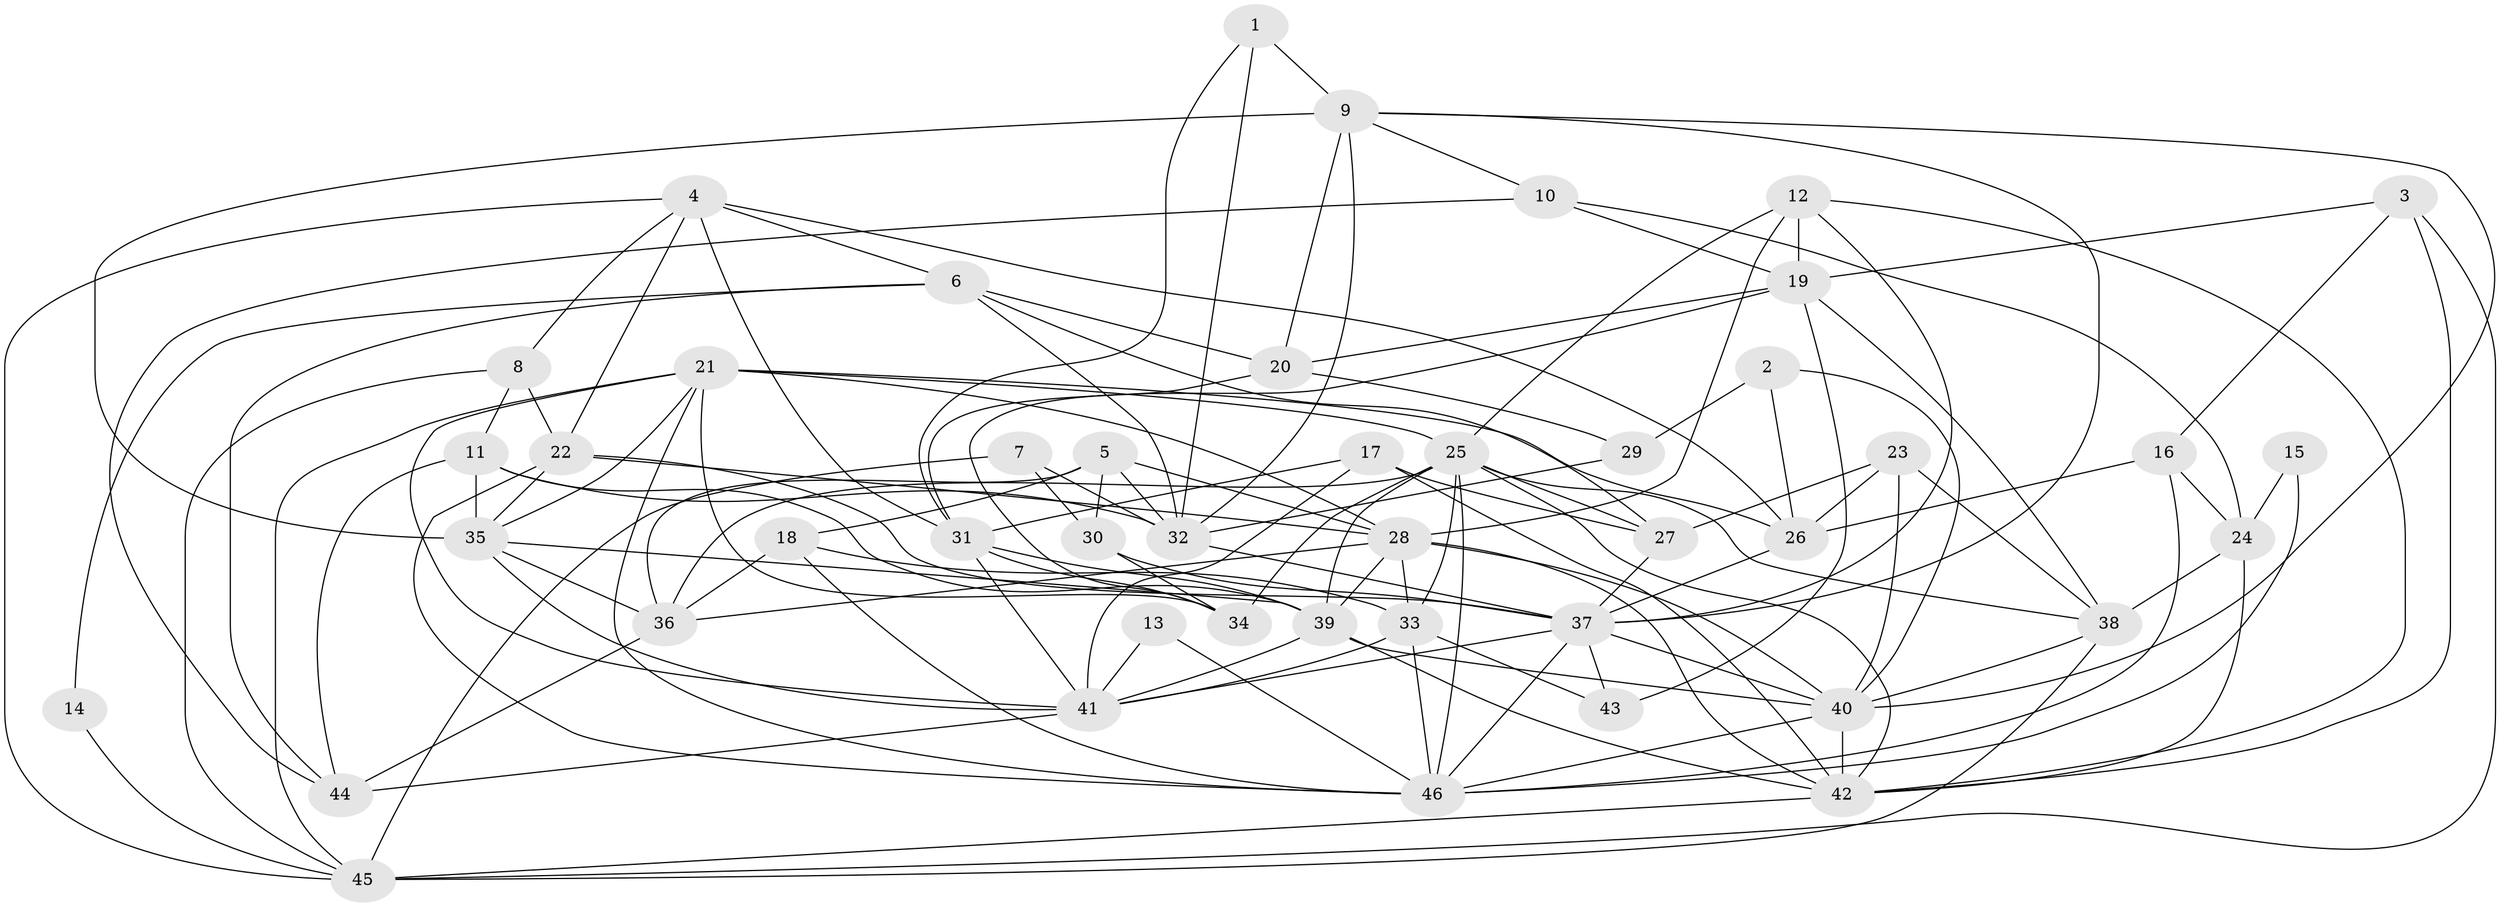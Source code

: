 // original degree distribution, {6: 0.14130434782608695, 4: 0.2608695652173913, 3: 0.29347826086956524, 2: 0.11956521739130435, 5: 0.15217391304347827, 7: 0.03260869565217391}
// Generated by graph-tools (version 1.1) at 2025/50/03/09/25 03:50:13]
// undirected, 46 vertices, 131 edges
graph export_dot {
graph [start="1"]
  node [color=gray90,style=filled];
  1;
  2;
  3;
  4;
  5;
  6;
  7;
  8;
  9;
  10;
  11;
  12;
  13;
  14;
  15;
  16;
  17;
  18;
  19;
  20;
  21;
  22;
  23;
  24;
  25;
  26;
  27;
  28;
  29;
  30;
  31;
  32;
  33;
  34;
  35;
  36;
  37;
  38;
  39;
  40;
  41;
  42;
  43;
  44;
  45;
  46;
  1 -- 9 [weight=1.0];
  1 -- 31 [weight=1.0];
  1 -- 32 [weight=1.0];
  2 -- 26 [weight=1.0];
  2 -- 29 [weight=1.0];
  2 -- 40 [weight=1.0];
  3 -- 16 [weight=1.0];
  3 -- 19 [weight=1.0];
  3 -- 42 [weight=1.0];
  3 -- 45 [weight=1.0];
  4 -- 6 [weight=1.0];
  4 -- 8 [weight=1.0];
  4 -- 22 [weight=1.0];
  4 -- 26 [weight=1.0];
  4 -- 31 [weight=1.0];
  4 -- 45 [weight=1.0];
  5 -- 18 [weight=1.0];
  5 -- 28 [weight=1.0];
  5 -- 30 [weight=1.0];
  5 -- 32 [weight=1.0];
  5 -- 36 [weight=1.0];
  6 -- 14 [weight=1.0];
  6 -- 20 [weight=1.0];
  6 -- 27 [weight=1.0];
  6 -- 32 [weight=1.0];
  6 -- 44 [weight=1.0];
  7 -- 30 [weight=1.0];
  7 -- 32 [weight=1.0];
  7 -- 45 [weight=1.0];
  8 -- 11 [weight=1.0];
  8 -- 22 [weight=1.0];
  8 -- 45 [weight=1.0];
  9 -- 10 [weight=1.0];
  9 -- 20 [weight=1.0];
  9 -- 32 [weight=2.0];
  9 -- 35 [weight=1.0];
  9 -- 37 [weight=1.0];
  9 -- 40 [weight=1.0];
  10 -- 19 [weight=1.0];
  10 -- 24 [weight=1.0];
  10 -- 44 [weight=1.0];
  11 -- 32 [weight=1.0];
  11 -- 35 [weight=1.0];
  11 -- 39 [weight=1.0];
  11 -- 44 [weight=1.0];
  12 -- 19 [weight=1.0];
  12 -- 25 [weight=1.0];
  12 -- 28 [weight=1.0];
  12 -- 37 [weight=1.0];
  12 -- 42 [weight=1.0];
  13 -- 41 [weight=1.0];
  13 -- 46 [weight=1.0];
  14 -- 45 [weight=1.0];
  15 -- 24 [weight=1.0];
  15 -- 46 [weight=1.0];
  16 -- 24 [weight=1.0];
  16 -- 26 [weight=1.0];
  16 -- 46 [weight=1.0];
  17 -- 27 [weight=1.0];
  17 -- 31 [weight=1.0];
  17 -- 41 [weight=1.0];
  17 -- 42 [weight=1.0];
  18 -- 33 [weight=1.0];
  18 -- 36 [weight=1.0];
  18 -- 46 [weight=1.0];
  19 -- 20 [weight=1.0];
  19 -- 34 [weight=1.0];
  19 -- 38 [weight=1.0];
  19 -- 43 [weight=1.0];
  20 -- 29 [weight=1.0];
  20 -- 31 [weight=1.0];
  21 -- 25 [weight=1.0];
  21 -- 26 [weight=1.0];
  21 -- 28 [weight=1.0];
  21 -- 34 [weight=1.0];
  21 -- 35 [weight=1.0];
  21 -- 41 [weight=1.0];
  21 -- 45 [weight=1.0];
  21 -- 46 [weight=1.0];
  22 -- 28 [weight=1.0];
  22 -- 35 [weight=1.0];
  22 -- 37 [weight=2.0];
  22 -- 46 [weight=1.0];
  23 -- 26 [weight=1.0];
  23 -- 27 [weight=1.0];
  23 -- 38 [weight=1.0];
  23 -- 40 [weight=1.0];
  24 -- 38 [weight=1.0];
  24 -- 42 [weight=1.0];
  25 -- 27 [weight=1.0];
  25 -- 33 [weight=1.0];
  25 -- 34 [weight=1.0];
  25 -- 36 [weight=1.0];
  25 -- 38 [weight=1.0];
  25 -- 39 [weight=1.0];
  25 -- 42 [weight=1.0];
  25 -- 46 [weight=1.0];
  26 -- 37 [weight=1.0];
  27 -- 37 [weight=1.0];
  28 -- 33 [weight=1.0];
  28 -- 36 [weight=1.0];
  28 -- 39 [weight=1.0];
  28 -- 40 [weight=1.0];
  28 -- 42 [weight=1.0];
  29 -- 32 [weight=1.0];
  30 -- 34 [weight=1.0];
  30 -- 37 [weight=1.0];
  31 -- 34 [weight=1.0];
  31 -- 39 [weight=1.0];
  31 -- 41 [weight=1.0];
  32 -- 37 [weight=1.0];
  33 -- 41 [weight=1.0];
  33 -- 43 [weight=1.0];
  33 -- 46 [weight=1.0];
  35 -- 36 [weight=1.0];
  35 -- 39 [weight=1.0];
  35 -- 41 [weight=1.0];
  36 -- 44 [weight=1.0];
  37 -- 40 [weight=1.0];
  37 -- 41 [weight=1.0];
  37 -- 43 [weight=1.0];
  37 -- 46 [weight=1.0];
  38 -- 40 [weight=1.0];
  38 -- 45 [weight=1.0];
  39 -- 40 [weight=1.0];
  39 -- 41 [weight=1.0];
  39 -- 42 [weight=1.0];
  40 -- 42 [weight=1.0];
  40 -- 46 [weight=1.0];
  41 -- 44 [weight=1.0];
  42 -- 45 [weight=1.0];
}
